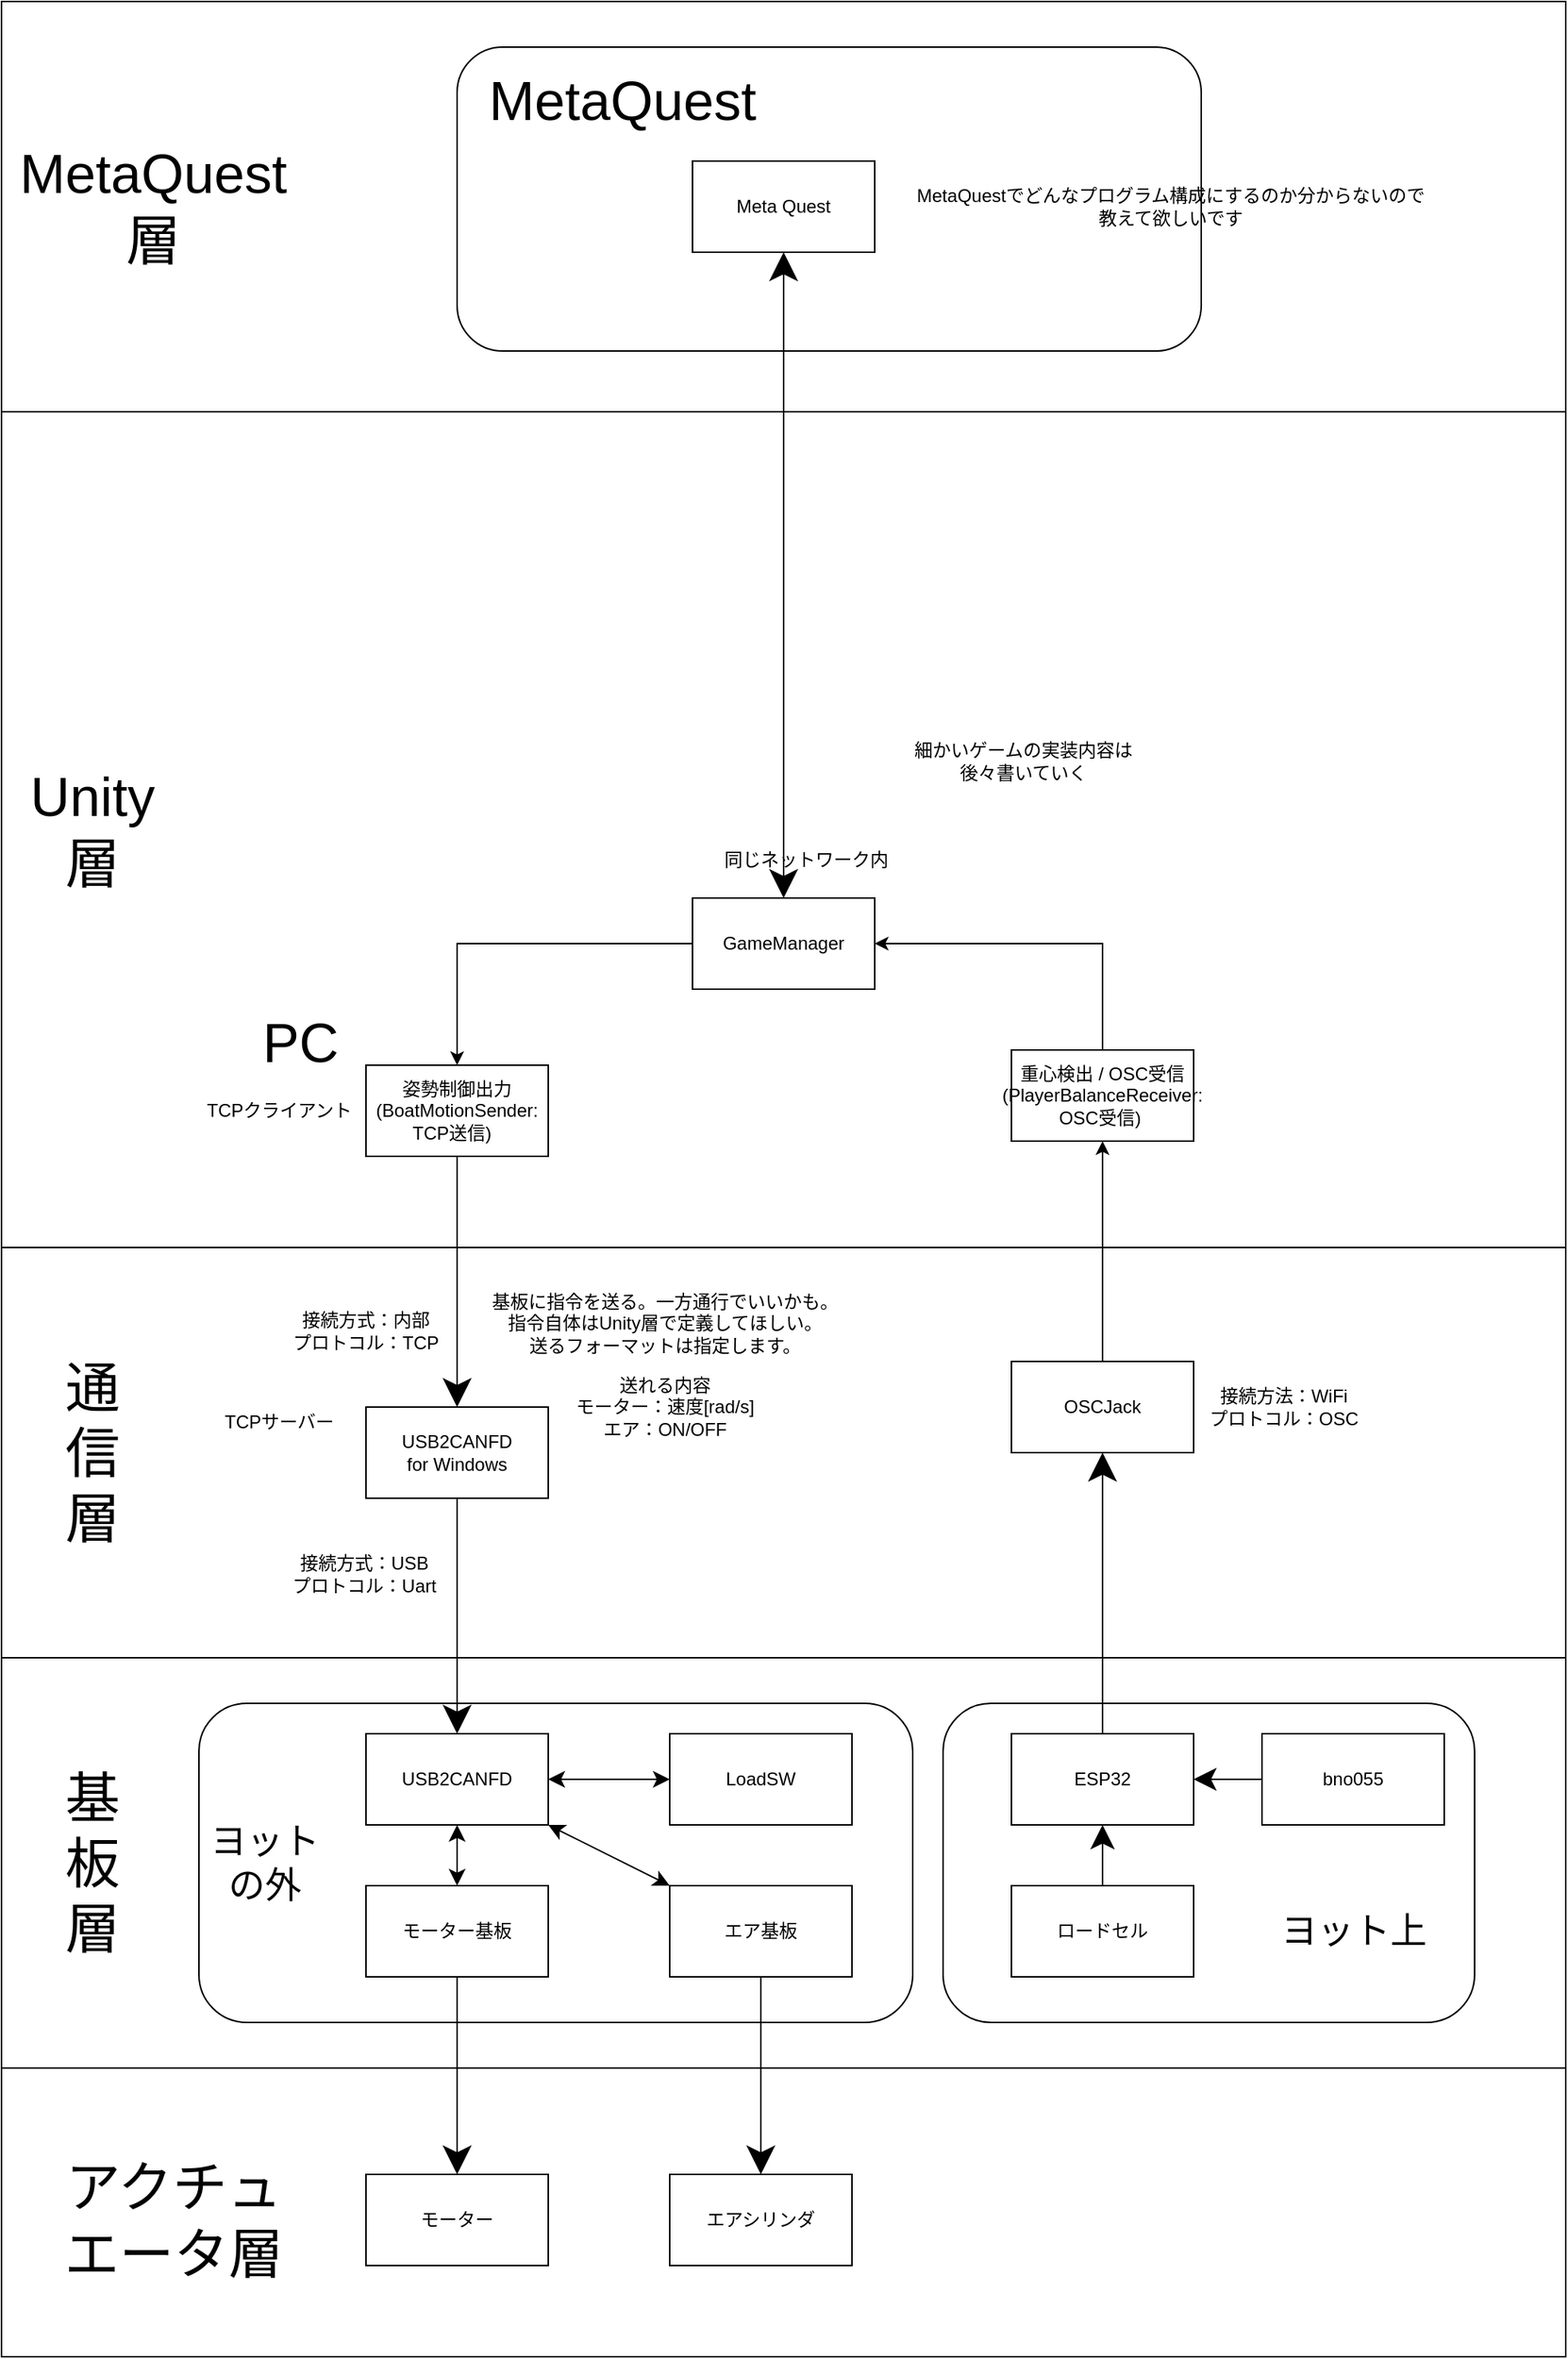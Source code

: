 <mxfile version="28.2.8">
  <diagram name="ページ1" id="NnJsKzHRvR2MtAni5SRp">
    <mxGraphModel dx="2222" dy="2103" grid="1" gridSize="10" guides="1" tooltips="1" connect="1" arrows="1" fold="1" page="1" pageScale="1" pageWidth="827" pageHeight="1169" math="0" shadow="0">
      <root>
        <mxCell id="0" />
        <mxCell id="1" parent="0" />
        <mxCell id="pQJ2UA4PGWdk1iYAKSUe-1" value="" style="rounded=0;whiteSpace=wrap;html=1;" parent="1" vertex="1">
          <mxGeometry x="-90" y="190" width="1030" height="270" as="geometry" />
        </mxCell>
        <mxCell id="pQJ2UA4PGWdk1iYAKSUe-2" value="" style="rounded=0;whiteSpace=wrap;html=1;" parent="1" vertex="1">
          <mxGeometry x="-90" y="-360" width="1030" height="550" as="geometry" />
        </mxCell>
        <mxCell id="pQJ2UA4PGWdk1iYAKSUe-4" value="" style="rounded=0;whiteSpace=wrap;html=1;" parent="1" vertex="1">
          <mxGeometry x="-90" y="730" width="1030" height="190" as="geometry" />
        </mxCell>
        <mxCell id="pQJ2UA4PGWdk1iYAKSUe-5" value="&lt;font style=&quot;font-size: 36px;&quot;&gt;アクチュエータ層&lt;/font&gt;" style="text;html=1;whiteSpace=wrap;strokeColor=none;fillColor=none;align=center;verticalAlign=middle;rounded=0;" parent="1" vertex="1">
          <mxGeometry x="-60" y="815" width="167" height="30" as="geometry" />
        </mxCell>
        <mxCell id="pQJ2UA4PGWdk1iYAKSUe-6" value="" style="rounded=0;whiteSpace=wrap;html=1;" parent="1" vertex="1">
          <mxGeometry x="-90" y="460" width="1030" height="270" as="geometry" />
        </mxCell>
        <mxCell id="pQJ2UA4PGWdk1iYAKSUe-7" value="" style="rounded=1;whiteSpace=wrap;html=1;" parent="1" vertex="1">
          <mxGeometry x="530" y="490" width="350" height="210" as="geometry" />
        </mxCell>
        <mxCell id="pQJ2UA4PGWdk1iYAKSUe-8" value="" style="rounded=1;whiteSpace=wrap;html=1;" parent="1" vertex="1">
          <mxGeometry x="40" y="490" width="470" height="210" as="geometry" />
        </mxCell>
        <mxCell id="pQJ2UA4PGWdk1iYAKSUe-9" value="LoadSW" style="rounded=0;whiteSpace=wrap;html=1;" parent="1" vertex="1">
          <mxGeometry x="350" y="510" width="120" height="60" as="geometry" />
        </mxCell>
        <mxCell id="pQJ2UA4PGWdk1iYAKSUe-10" value="エア基板" style="rounded=0;whiteSpace=wrap;html=1;" parent="1" vertex="1">
          <mxGeometry x="350" y="610" width="120" height="60" as="geometry" />
        </mxCell>
        <mxCell id="pQJ2UA4PGWdk1iYAKSUe-11" value="" style="endArrow=none;html=1;rounded=0;fontSize=12;startSize=16;endSize=16;curved=1;entryX=0.5;entryY=1;entryDx=0;entryDy=0;exitX=0.5;exitY=0;exitDx=0;exitDy=0;endFill=0;startArrow=classic;startFill=1;" parent="1" source="pQJ2UA4PGWdk1iYAKSUe-12" target="pQJ2UA4PGWdk1iYAKSUe-10" edge="1">
          <mxGeometry width="50" height="50" relative="1" as="geometry">
            <mxPoint x="410" y="750" as="sourcePoint" />
            <mxPoint x="420" y="520" as="targetPoint" />
          </mxGeometry>
        </mxCell>
        <mxCell id="pQJ2UA4PGWdk1iYAKSUe-12" value="エアシリンダ" style="rounded=0;whiteSpace=wrap;html=1;" parent="1" vertex="1">
          <mxGeometry x="350" y="800" width="120" height="60" as="geometry" />
        </mxCell>
        <mxCell id="pQJ2UA4PGWdk1iYAKSUe-13" value="モーター" style="rounded=0;whiteSpace=wrap;html=1;" parent="1" vertex="1">
          <mxGeometry x="150" y="800" width="120" height="60" as="geometry" />
        </mxCell>
        <mxCell id="pQJ2UA4PGWdk1iYAKSUe-14" value="ESP32" style="rounded=0;whiteSpace=wrap;html=1;" parent="1" vertex="1">
          <mxGeometry x="575" y="510" width="120" height="60" as="geometry" />
        </mxCell>
        <mxCell id="pQJ2UA4PGWdk1iYAKSUe-15" value="ロードセル" style="rounded=0;whiteSpace=wrap;html=1;" parent="1" vertex="1">
          <mxGeometry x="575" y="610" width="120" height="60" as="geometry" />
        </mxCell>
        <mxCell id="pQJ2UA4PGWdk1iYAKSUe-16" value="USB2CANFD" style="rounded=0;whiteSpace=wrap;html=1;" parent="1" vertex="1">
          <mxGeometry x="150" y="510" width="120" height="60" as="geometry" />
        </mxCell>
        <mxCell id="pQJ2UA4PGWdk1iYAKSUe-17" value="モーター基板" style="rounded=0;whiteSpace=wrap;html=1;" parent="1" vertex="1">
          <mxGeometry x="150" y="610" width="120" height="60" as="geometry" />
        </mxCell>
        <mxCell id="pQJ2UA4PGWdk1iYAKSUe-18" value="" style="endArrow=none;html=1;rounded=0;fontSize=12;startSize=16;endSize=16;curved=1;entryX=0.5;entryY=1;entryDx=0;entryDy=0;exitX=0.5;exitY=0;exitDx=0;exitDy=0;startArrow=classic;startFill=1;" parent="1" source="pQJ2UA4PGWdk1iYAKSUe-13" target="pQJ2UA4PGWdk1iYAKSUe-17" edge="1">
          <mxGeometry width="50" height="50" relative="1" as="geometry">
            <mxPoint x="209.5" y="760" as="sourcePoint" />
            <mxPoint x="209.5" y="680" as="targetPoint" />
          </mxGeometry>
        </mxCell>
        <mxCell id="pQJ2UA4PGWdk1iYAKSUe-19" value="" style="endArrow=classic;html=1;rounded=0;fontSize=12;startSize=8;endSize=8;curved=1;entryX=0.5;entryY=1;entryDx=0;entryDy=0;exitX=0.5;exitY=0;exitDx=0;exitDy=0;startArrow=classic;startFill=1;endFill=1;" parent="1" source="pQJ2UA4PGWdk1iYAKSUe-17" target="pQJ2UA4PGWdk1iYAKSUe-16" edge="1">
          <mxGeometry width="50" height="50" relative="1" as="geometry">
            <mxPoint x="200" y="800" as="sourcePoint" />
            <mxPoint x="200" y="720" as="targetPoint" />
          </mxGeometry>
        </mxCell>
        <mxCell id="pQJ2UA4PGWdk1iYAKSUe-20" value="" style="endArrow=classic;html=1;rounded=0;fontSize=12;startSize=8;endSize=8;curved=1;entryX=1;entryY=0.5;entryDx=0;entryDy=0;exitX=0;exitY=0.5;exitDx=0;exitDy=0;startArrow=classic;startFill=1;endFill=1;" parent="1" source="pQJ2UA4PGWdk1iYAKSUe-9" target="pQJ2UA4PGWdk1iYAKSUe-16" edge="1">
          <mxGeometry width="50" height="50" relative="1" as="geometry">
            <mxPoint x="410" y="610" as="sourcePoint" />
            <mxPoint x="410" y="590" as="targetPoint" />
          </mxGeometry>
        </mxCell>
        <mxCell id="pQJ2UA4PGWdk1iYAKSUe-21" value="" style="endArrow=classic;html=1;rounded=0;fontSize=12;startSize=8;endSize=8;curved=1;entryX=1;entryY=1;entryDx=0;entryDy=0;exitX=0;exitY=0;exitDx=0;exitDy=0;startArrow=classic;startFill=1;endFill=1;" parent="1" source="pQJ2UA4PGWdk1iYAKSUe-10" target="pQJ2UA4PGWdk1iYAKSUe-16" edge="1">
          <mxGeometry width="50" height="50" relative="1" as="geometry">
            <mxPoint x="280" y="660" as="sourcePoint" />
            <mxPoint x="280" y="580" as="targetPoint" />
          </mxGeometry>
        </mxCell>
        <mxCell id="pQJ2UA4PGWdk1iYAKSUe-22" value="" style="endArrow=classic;html=1;rounded=0;fontSize=12;startSize=8;endSize=13;curved=1;entryX=0.5;entryY=1;entryDx=0;entryDy=0;exitX=0.5;exitY=0;exitDx=0;exitDy=0;startArrow=none;startFill=0;endFill=1;" parent="1" source="pQJ2UA4PGWdk1iYAKSUe-15" target="pQJ2UA4PGWdk1iYAKSUe-14" edge="1">
          <mxGeometry width="50" height="50" relative="1" as="geometry">
            <mxPoint x="750" y="560" as="sourcePoint" />
            <mxPoint x="750" y="480" as="targetPoint" />
          </mxGeometry>
        </mxCell>
        <mxCell id="pQJ2UA4PGWdk1iYAKSUe-23" value="bno055" style="rounded=0;whiteSpace=wrap;html=1;" parent="1" vertex="1">
          <mxGeometry x="740" y="510" width="120" height="60" as="geometry" />
        </mxCell>
        <mxCell id="pQJ2UA4PGWdk1iYAKSUe-24" value="" style="endArrow=classic;html=1;rounded=0;fontSize=12;startSize=8;endSize=12;curved=1;entryX=1;entryY=0.5;entryDx=0;entryDy=0;exitX=0;exitY=0.5;exitDx=0;exitDy=0;endFill=1;" parent="1" source="pQJ2UA4PGWdk1iYAKSUe-23" target="pQJ2UA4PGWdk1iYAKSUe-14" edge="1">
          <mxGeometry width="50" height="50" relative="1" as="geometry">
            <mxPoint x="630" y="620" as="sourcePoint" />
            <mxPoint x="630" y="580" as="targetPoint" />
          </mxGeometry>
        </mxCell>
        <mxCell id="pQJ2UA4PGWdk1iYAKSUe-25" value="&lt;font style=&quot;font-size: 24px;&quot;&gt;ヨット上&lt;/font&gt;" style="text;html=1;whiteSpace=wrap;strokeColor=none;fillColor=none;align=center;verticalAlign=middle;rounded=0;" parent="1" vertex="1">
          <mxGeometry x="746.5" y="625" width="107" height="30" as="geometry" />
        </mxCell>
        <mxCell id="pQJ2UA4PGWdk1iYAKSUe-26" value="&lt;span style=&quot;font-size: 24px;&quot;&gt;ヨット&lt;/span&gt;&lt;div&gt;&lt;span style=&quot;font-size: 24px;&quot;&gt;の外&lt;/span&gt;&lt;/div&gt;" style="text;html=1;whiteSpace=wrap;strokeColor=none;fillColor=none;align=center;verticalAlign=middle;rounded=0;" parent="1" vertex="1">
          <mxGeometry x="30" y="580" width="107" height="30" as="geometry" />
        </mxCell>
        <mxCell id="pQJ2UA4PGWdk1iYAKSUe-27" value="&lt;font style=&quot;font-size: 36px;&quot;&gt;基板層&lt;/font&gt;" style="text;html=1;whiteSpace=wrap;strokeColor=none;fillColor=none;align=center;verticalAlign=middle;rounded=0;" parent="1" vertex="1">
          <mxGeometry x="-60" y="580" width="60" height="30" as="geometry" />
        </mxCell>
        <mxCell id="pQJ2UA4PGWdk1iYAKSUe-28" value="&lt;font style=&quot;font-size: 36px;&quot;&gt;通信層&lt;/font&gt;" style="text;html=1;whiteSpace=wrap;strokeColor=none;fillColor=none;align=center;verticalAlign=middle;rounded=0;" parent="1" vertex="1">
          <mxGeometry x="-60" y="310" width="60" height="30" as="geometry" />
        </mxCell>
        <mxCell id="pQJ2UA4PGWdk1iYAKSUe-29" value="&lt;font style=&quot;font-size: 36px;&quot;&gt;Unity層&lt;/font&gt;" style="text;html=1;whiteSpace=wrap;strokeColor=none;fillColor=none;align=center;verticalAlign=middle;rounded=0;" parent="1" vertex="1">
          <mxGeometry x="-60" y="-100" width="60" height="30" as="geometry" />
        </mxCell>
        <mxCell id="pQJ2UA4PGWdk1iYAKSUe-30" value="USB2CANFD&lt;div&gt;for Windows&lt;/div&gt;" style="rounded=0;whiteSpace=wrap;html=1;" parent="1" vertex="1">
          <mxGeometry x="150" y="295" width="120" height="60" as="geometry" />
        </mxCell>
        <mxCell id="pQJ2UA4PGWdk1iYAKSUe-31" value="接続方式：USB&lt;br&gt;プロトコル：Uart" style="text;html=1;whiteSpace=wrap;strokeColor=none;fillColor=none;align=center;verticalAlign=middle;rounded=0;" parent="1" vertex="1">
          <mxGeometry x="74" y="390" width="150" height="30" as="geometry" />
        </mxCell>
        <mxCell id="K-jnSiiK8jrjsHDx-08f-7" style="edgeStyle=orthogonalEdgeStyle;rounded=0;orthogonalLoop=1;jettySize=auto;html=1;exitX=0.5;exitY=0;exitDx=0;exitDy=0;" edge="1" parent="1" source="pQJ2UA4PGWdk1iYAKSUe-32" target="K-jnSiiK8jrjsHDx-08f-2">
          <mxGeometry relative="1" as="geometry" />
        </mxCell>
        <mxCell id="pQJ2UA4PGWdk1iYAKSUe-32" value="OSCJack" style="rounded=0;whiteSpace=wrap;html=1;" parent="1" vertex="1">
          <mxGeometry x="575" y="265" width="120" height="60" as="geometry" />
        </mxCell>
        <mxCell id="pQJ2UA4PGWdk1iYAKSUe-33" value="接続方法：WiFi&lt;div&gt;プロトコル：OSC&lt;/div&gt;" style="text;html=1;whiteSpace=wrap;strokeColor=none;fillColor=none;align=center;verticalAlign=middle;rounded=0;" parent="1" vertex="1">
          <mxGeometry x="682" y="280" width="145" height="30" as="geometry" />
        </mxCell>
        <mxCell id="pQJ2UA4PGWdk1iYAKSUe-34" value="接続方式：内部&lt;div&gt;プロトコル：TCP&lt;/div&gt;" style="text;html=1;whiteSpace=wrap;strokeColor=none;fillColor=none;align=center;verticalAlign=middle;rounded=0;" parent="1" vertex="1">
          <mxGeometry x="100" y="230" width="100" height="30" as="geometry" />
        </mxCell>
        <mxCell id="pQJ2UA4PGWdk1iYAKSUe-35" value="&lt;font style=&quot;font-size: 36px;&quot;&gt;PC&lt;/font&gt;" style="text;html=1;whiteSpace=wrap;strokeColor=none;fillColor=none;align=center;verticalAlign=middle;rounded=0;" parent="1" vertex="1">
          <mxGeometry x="77" y="40" width="60" height="30" as="geometry" />
        </mxCell>
        <mxCell id="pQJ2UA4PGWdk1iYAKSUe-36" value="" style="rounded=0;whiteSpace=wrap;html=1;" parent="1" vertex="1">
          <mxGeometry x="-90" y="-630" width="1030" height="270" as="geometry" />
        </mxCell>
        <mxCell id="pQJ2UA4PGWdk1iYAKSUe-37" value="&lt;font style=&quot;font-size: 36px;&quot;&gt;MetaQuest層&lt;/font&gt;" style="text;html=1;whiteSpace=wrap;strokeColor=none;fillColor=none;align=center;verticalAlign=middle;rounded=0;" parent="1" vertex="1">
          <mxGeometry x="-60" y="-510" width="140" height="30" as="geometry" />
        </mxCell>
        <mxCell id="pQJ2UA4PGWdk1iYAKSUe-38" value="" style="rounded=1;whiteSpace=wrap;html=1;" parent="1" vertex="1">
          <mxGeometry x="210" y="-600" width="490" height="200" as="geometry" />
        </mxCell>
        <mxCell id="pQJ2UA4PGWdk1iYAKSUe-39" value="Meta Quest" style="rounded=0;whiteSpace=wrap;html=1;" parent="1" vertex="1">
          <mxGeometry x="365" y="-525" width="120" height="60" as="geometry" />
        </mxCell>
        <mxCell id="pQJ2UA4PGWdk1iYAKSUe-40" value="&lt;font style=&quot;font-size: 36px;&quot;&gt;MetaQuest&lt;/font&gt;" style="text;html=1;whiteSpace=wrap;strokeColor=none;fillColor=none;align=center;verticalAlign=middle;rounded=0;" parent="1" vertex="1">
          <mxGeometry x="224" y="-580" width="190" height="30" as="geometry" />
        </mxCell>
        <mxCell id="pQJ2UA4PGWdk1iYAKSUe-41" value="" style="endArrow=classic;html=1;rounded=0;entryX=0.5;entryY=1;entryDx=0;entryDy=0;endFill=1;startArrow=classic;startFill=1;startSize=16;endSize=16;" parent="1" source="K-jnSiiK8jrjsHDx-08f-1" target="pQJ2UA4PGWdk1iYAKSUe-39" edge="1">
          <mxGeometry width="50" height="50" relative="1" as="geometry">
            <mxPoint x="520" y="160" as="sourcePoint" />
            <mxPoint x="570" y="110" as="targetPoint" />
          </mxGeometry>
        </mxCell>
        <mxCell id="pQJ2UA4PGWdk1iYAKSUe-42" value="基板に指令を送る。一方通行でいいかも。&lt;div&gt;指令自体はUnity層で定義してほしい。&lt;/div&gt;&lt;div&gt;送るフォーマットは&lt;span style=&quot;background-color: transparent; color: light-dark(rgb(0, 0, 0), rgb(255, 255, 255));&quot;&gt;指定します。&lt;/span&gt;&lt;/div&gt;" style="text;html=1;whiteSpace=wrap;strokeColor=none;fillColor=none;align=center;verticalAlign=middle;rounded=0;" parent="1" vertex="1">
          <mxGeometry x="224" y="200" width="246" height="80" as="geometry" />
        </mxCell>
        <mxCell id="pQJ2UA4PGWdk1iYAKSUe-43" value="&lt;div&gt;送れる内容&lt;/div&gt;モーター：速度[rad/s]&lt;div&gt;エア：ON/OFF&lt;/div&gt;" style="text;html=1;whiteSpace=wrap;strokeColor=none;fillColor=none;align=center;verticalAlign=middle;rounded=0;" parent="1" vertex="1">
          <mxGeometry x="287" y="270" width="120" height="50" as="geometry" />
        </mxCell>
        <mxCell id="pQJ2UA4PGWdk1iYAKSUe-44" value="" style="endArrow=classic;html=1;rounded=0;exitX=0.5;exitY=1;exitDx=0;exitDy=0;entryX=0.5;entryY=0;entryDx=0;entryDy=0;endSize=16;" parent="1" source="pQJ2UA4PGWdk1iYAKSUe-30" target="pQJ2UA4PGWdk1iYAKSUe-16" edge="1">
          <mxGeometry width="50" height="50" relative="1" as="geometry">
            <mxPoint x="520" y="390" as="sourcePoint" />
            <mxPoint x="570" y="340" as="targetPoint" />
          </mxGeometry>
        </mxCell>
        <mxCell id="pQJ2UA4PGWdk1iYAKSUe-45" value="" style="endArrow=classic;html=1;rounded=0;exitX=0.5;exitY=1;exitDx=0;exitDy=0;entryX=0.5;entryY=0;entryDx=0;entryDy=0;endSize=16;" parent="1" target="pQJ2UA4PGWdk1iYAKSUe-30" edge="1">
          <mxGeometry width="50" height="50" relative="1" as="geometry">
            <mxPoint x="210.0" y="130" as="sourcePoint" />
            <mxPoint x="210.0" y="285" as="targetPoint" />
          </mxGeometry>
        </mxCell>
        <mxCell id="pQJ2UA4PGWdk1iYAKSUe-46" value="" style="endArrow=classic;html=1;rounded=0;exitX=0.5;exitY=0;exitDx=0;exitDy=0;endSize=16;startSize=16;entryX=0.5;entryY=1;entryDx=0;entryDy=0;" parent="1" source="pQJ2UA4PGWdk1iYAKSUe-14" target="pQJ2UA4PGWdk1iYAKSUe-32" edge="1">
          <mxGeometry width="50" height="50" relative="1" as="geometry">
            <mxPoint x="700" y="740.0" as="sourcePoint" />
            <mxPoint x="700" y="350" as="targetPoint" />
          </mxGeometry>
        </mxCell>
        <mxCell id="pQJ2UA4PGWdk1iYAKSUe-47" value="同じネットワーク内" style="text;html=1;whiteSpace=wrap;strokeColor=none;fillColor=none;align=center;verticalAlign=middle;rounded=0;" parent="1" vertex="1">
          <mxGeometry x="270" y="-80" width="340" height="30" as="geometry" />
        </mxCell>
        <mxCell id="pQJ2UA4PGWdk1iYAKSUe-48" value="MetaQuestでどんなプログラム構成にするのか分からないので教えて欲しいです" style="text;html=1;whiteSpace=wrap;strokeColor=none;fillColor=none;align=center;verticalAlign=middle;rounded=0;" parent="1" vertex="1">
          <mxGeometry x="510" y="-510" width="340" height="30" as="geometry" />
        </mxCell>
        <mxCell id="K-jnSiiK8jrjsHDx-08f-5" style="edgeStyle=orthogonalEdgeStyle;rounded=0;orthogonalLoop=1;jettySize=auto;html=1;" edge="1" parent="1" source="K-jnSiiK8jrjsHDx-08f-1" target="K-jnSiiK8jrjsHDx-08f-3">
          <mxGeometry relative="1" as="geometry" />
        </mxCell>
        <mxCell id="K-jnSiiK8jrjsHDx-08f-1" value="GameManager" style="rounded=0;whiteSpace=wrap;html=1;" vertex="1" parent="1">
          <mxGeometry x="365" y="-40" width="120" height="60" as="geometry" />
        </mxCell>
        <mxCell id="K-jnSiiK8jrjsHDx-08f-4" style="edgeStyle=orthogonalEdgeStyle;rounded=0;orthogonalLoop=1;jettySize=auto;html=1;exitX=0.5;exitY=0;exitDx=0;exitDy=0;entryX=1;entryY=0.5;entryDx=0;entryDy=0;" edge="1" parent="1" source="K-jnSiiK8jrjsHDx-08f-2" target="K-jnSiiK8jrjsHDx-08f-1">
          <mxGeometry relative="1" as="geometry" />
        </mxCell>
        <mxCell id="K-jnSiiK8jrjsHDx-08f-2" value="重心検出 / OSC受信 (PlayerBalanceReceiver: OSC受信)&amp;nbsp;" style="rounded=0;whiteSpace=wrap;html=1;" vertex="1" parent="1">
          <mxGeometry x="575" y="60" width="120" height="60" as="geometry" />
        </mxCell>
        <mxCell id="K-jnSiiK8jrjsHDx-08f-3" value="姿勢制御出力&lt;div&gt;(BoatMotionSender: TCP送信)&amp;nbsp;&amp;nbsp;&lt;/div&gt;" style="rounded=0;whiteSpace=wrap;html=1;" vertex="1" parent="1">
          <mxGeometry x="150" y="70" width="120" height="60" as="geometry" />
        </mxCell>
        <mxCell id="K-jnSiiK8jrjsHDx-08f-8" value="TCPクライアント" style="text;html=1;whiteSpace=wrap;strokeColor=none;fillColor=none;align=center;verticalAlign=middle;rounded=0;" vertex="1" parent="1">
          <mxGeometry x="-30" y="60" width="246" height="80" as="geometry" />
        </mxCell>
        <mxCell id="K-jnSiiK8jrjsHDx-08f-9" value="TCPサーバー" style="text;html=1;whiteSpace=wrap;strokeColor=none;fillColor=none;align=center;verticalAlign=middle;rounded=0;" vertex="1" parent="1">
          <mxGeometry x="-30" y="265" width="246" height="80" as="geometry" />
        </mxCell>
        <mxCell id="K-jnSiiK8jrjsHDx-08f-10" value="細かいゲームの実装内容は&lt;div&gt;後々書いていく&lt;/div&gt;" style="text;html=1;whiteSpace=wrap;strokeColor=none;fillColor=none;align=center;verticalAlign=middle;rounded=0;" vertex="1" parent="1">
          <mxGeometry x="460" y="-170" width="246" height="80" as="geometry" />
        </mxCell>
      </root>
    </mxGraphModel>
  </diagram>
</mxfile>
